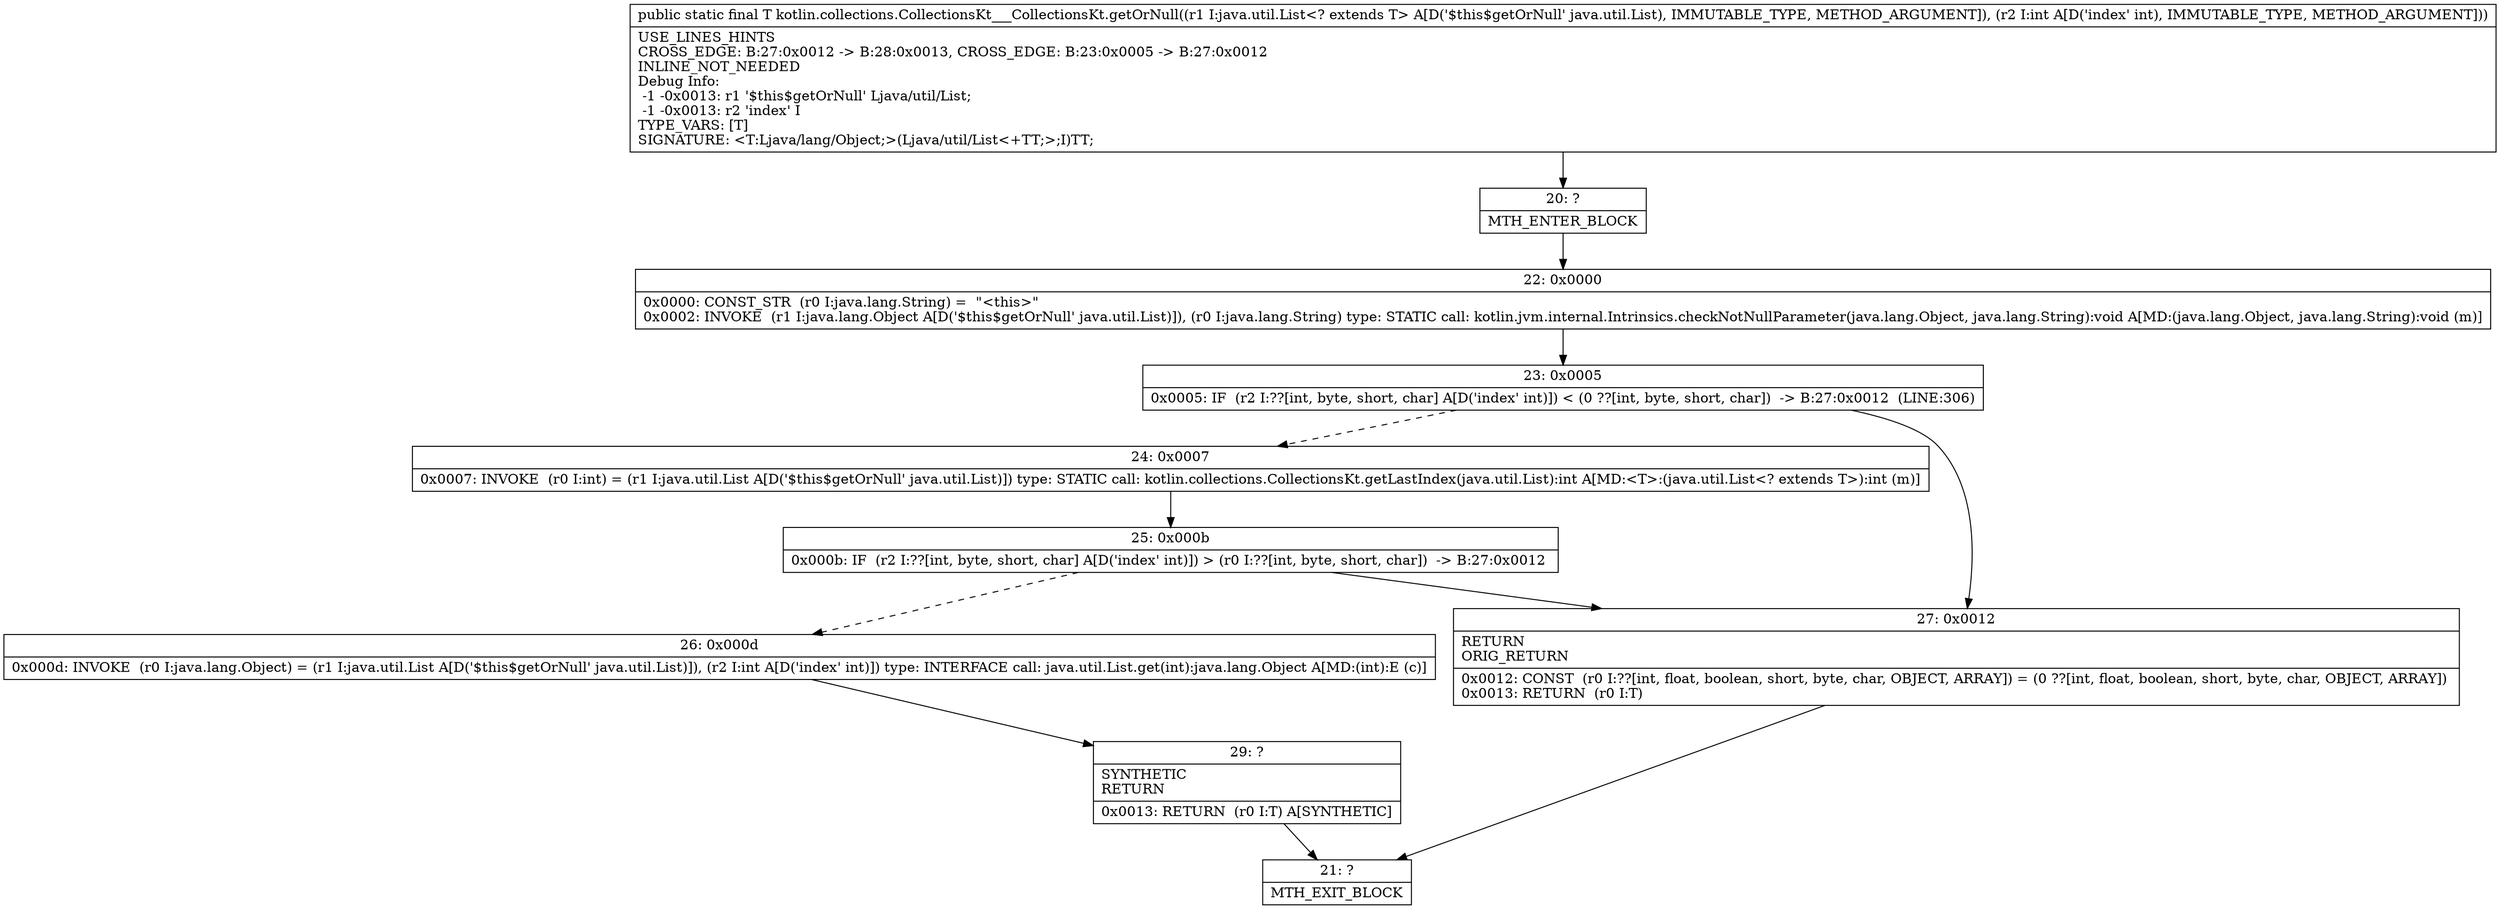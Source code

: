 digraph "CFG forkotlin.collections.CollectionsKt___CollectionsKt.getOrNull(Ljava\/util\/List;I)Ljava\/lang\/Object;" {
Node_20 [shape=record,label="{20\:\ ?|MTH_ENTER_BLOCK\l}"];
Node_22 [shape=record,label="{22\:\ 0x0000|0x0000: CONST_STR  (r0 I:java.lang.String) =  \"\<this\>\" \l0x0002: INVOKE  (r1 I:java.lang.Object A[D('$this$getOrNull' java.util.List)]), (r0 I:java.lang.String) type: STATIC call: kotlin.jvm.internal.Intrinsics.checkNotNullParameter(java.lang.Object, java.lang.String):void A[MD:(java.lang.Object, java.lang.String):void (m)]\l}"];
Node_23 [shape=record,label="{23\:\ 0x0005|0x0005: IF  (r2 I:??[int, byte, short, char] A[D('index' int)]) \< (0 ??[int, byte, short, char])  \-\> B:27:0x0012  (LINE:306)\l}"];
Node_24 [shape=record,label="{24\:\ 0x0007|0x0007: INVOKE  (r0 I:int) = (r1 I:java.util.List A[D('$this$getOrNull' java.util.List)]) type: STATIC call: kotlin.collections.CollectionsKt.getLastIndex(java.util.List):int A[MD:\<T\>:(java.util.List\<? extends T\>):int (m)]\l}"];
Node_25 [shape=record,label="{25\:\ 0x000b|0x000b: IF  (r2 I:??[int, byte, short, char] A[D('index' int)]) \> (r0 I:??[int, byte, short, char])  \-\> B:27:0x0012 \l}"];
Node_26 [shape=record,label="{26\:\ 0x000d|0x000d: INVOKE  (r0 I:java.lang.Object) = (r1 I:java.util.List A[D('$this$getOrNull' java.util.List)]), (r2 I:int A[D('index' int)]) type: INTERFACE call: java.util.List.get(int):java.lang.Object A[MD:(int):E (c)]\l}"];
Node_29 [shape=record,label="{29\:\ ?|SYNTHETIC\lRETURN\l|0x0013: RETURN  (r0 I:T) A[SYNTHETIC]\l}"];
Node_21 [shape=record,label="{21\:\ ?|MTH_EXIT_BLOCK\l}"];
Node_27 [shape=record,label="{27\:\ 0x0012|RETURN\lORIG_RETURN\l|0x0012: CONST  (r0 I:??[int, float, boolean, short, byte, char, OBJECT, ARRAY]) = (0 ??[int, float, boolean, short, byte, char, OBJECT, ARRAY]) \l0x0013: RETURN  (r0 I:T) \l}"];
MethodNode[shape=record,label="{public static final T kotlin.collections.CollectionsKt___CollectionsKt.getOrNull((r1 I:java.util.List\<? extends T\> A[D('$this$getOrNull' java.util.List), IMMUTABLE_TYPE, METHOD_ARGUMENT]), (r2 I:int A[D('index' int), IMMUTABLE_TYPE, METHOD_ARGUMENT]))  | USE_LINES_HINTS\lCROSS_EDGE: B:27:0x0012 \-\> B:28:0x0013, CROSS_EDGE: B:23:0x0005 \-\> B:27:0x0012\lINLINE_NOT_NEEDED\lDebug Info:\l  \-1 \-0x0013: r1 '$this$getOrNull' Ljava\/util\/List;\l  \-1 \-0x0013: r2 'index' I\lTYPE_VARS: [T]\lSIGNATURE: \<T:Ljava\/lang\/Object;\>(Ljava\/util\/List\<+TT;\>;I)TT;\l}"];
MethodNode -> Node_20;Node_20 -> Node_22;
Node_22 -> Node_23;
Node_23 -> Node_24[style=dashed];
Node_23 -> Node_27;
Node_24 -> Node_25;
Node_25 -> Node_26[style=dashed];
Node_25 -> Node_27;
Node_26 -> Node_29;
Node_29 -> Node_21;
Node_27 -> Node_21;
}


